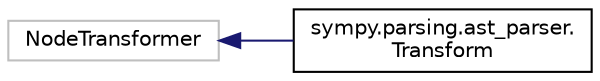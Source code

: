 digraph "Graphical Class Hierarchy"
{
 // LATEX_PDF_SIZE
  edge [fontname="Helvetica",fontsize="10",labelfontname="Helvetica",labelfontsize="10"];
  node [fontname="Helvetica",fontsize="10",shape=record];
  rankdir="LR";
  Node16492 [label="NodeTransformer",height=0.2,width=0.4,color="grey75", fillcolor="white", style="filled",tooltip=" "];
  Node16492 -> Node0 [dir="back",color="midnightblue",fontsize="10",style="solid",fontname="Helvetica"];
  Node0 [label="sympy.parsing.ast_parser.\lTransform",height=0.2,width=0.4,color="black", fillcolor="white", style="filled",URL="$classsympy_1_1parsing_1_1ast__parser_1_1Transform.html",tooltip=" "];
}
